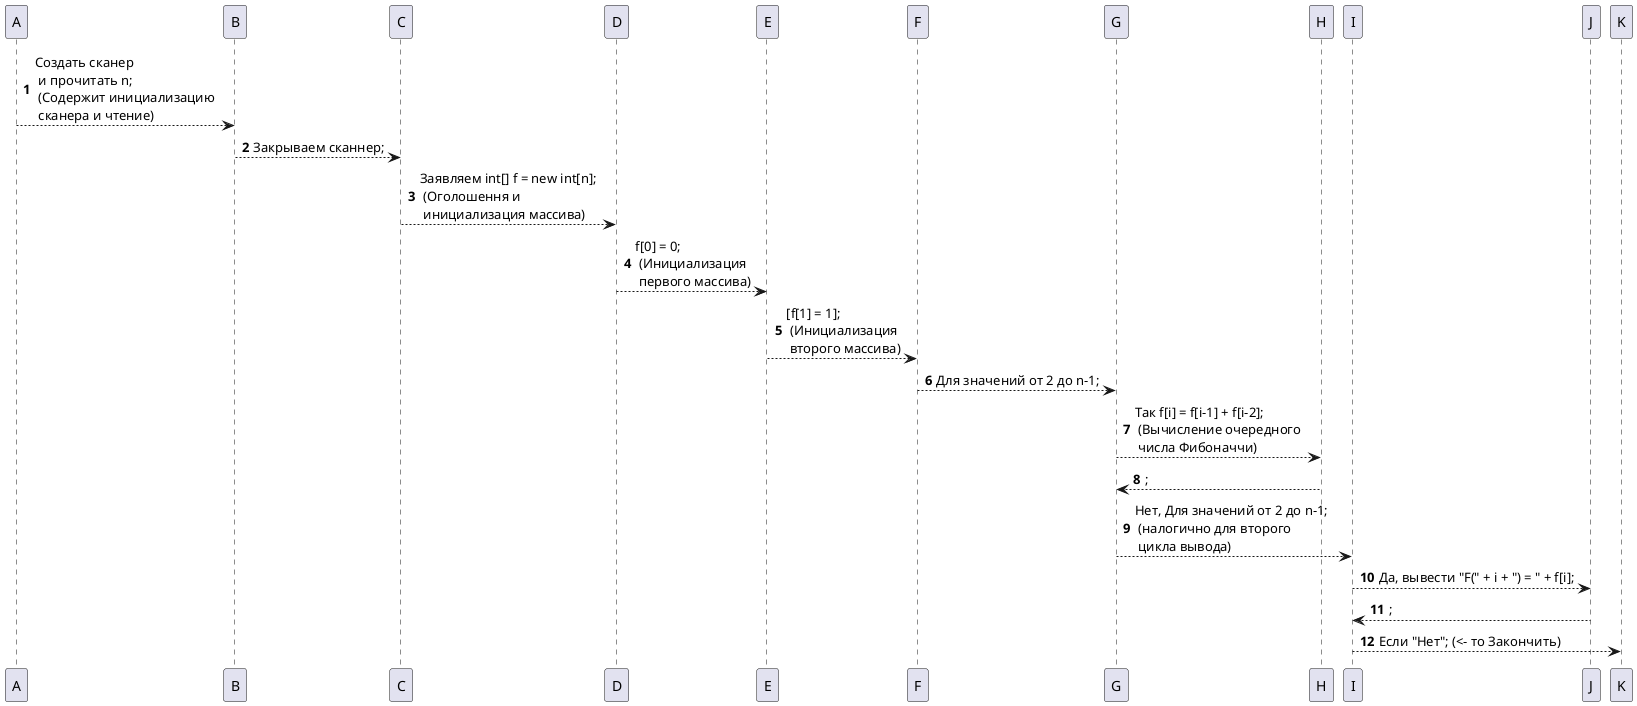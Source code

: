 
@startuml
'https://plantuml.com/sequence-diagram

autonumber

A --> B: Создать сканер \n и прочитать n; \n (Cодержит инициализацию \n сканера и чтение)
B --> C: Закрываем сканнер;
C --> D: Заявляем int[] f = new int[n]; \n (Оголошення и \n инициализация массива)
D --> E: f[0] = 0; \n (Инициализация \n первого массива)
E --> F: [f[1] = 1]; \n (Инициализация \n второго массива)
F --> G: Для значений от 2 до n-1;
G --> H: Так f[i] = f[i-1] + f[i-2]; \n (Вычисление очередного \n числа Фибоначчи)
H --> G: ;
G --> I: Нет, Для значений от 2 до n-1; \n (налогично для второго \n цикла вывода)
I --> J: Да, вывести "F(" + i + ") = " + f[i];
J --> I: ;
I --> K: Если "Нет"; (<- то Закончить)
@enduml